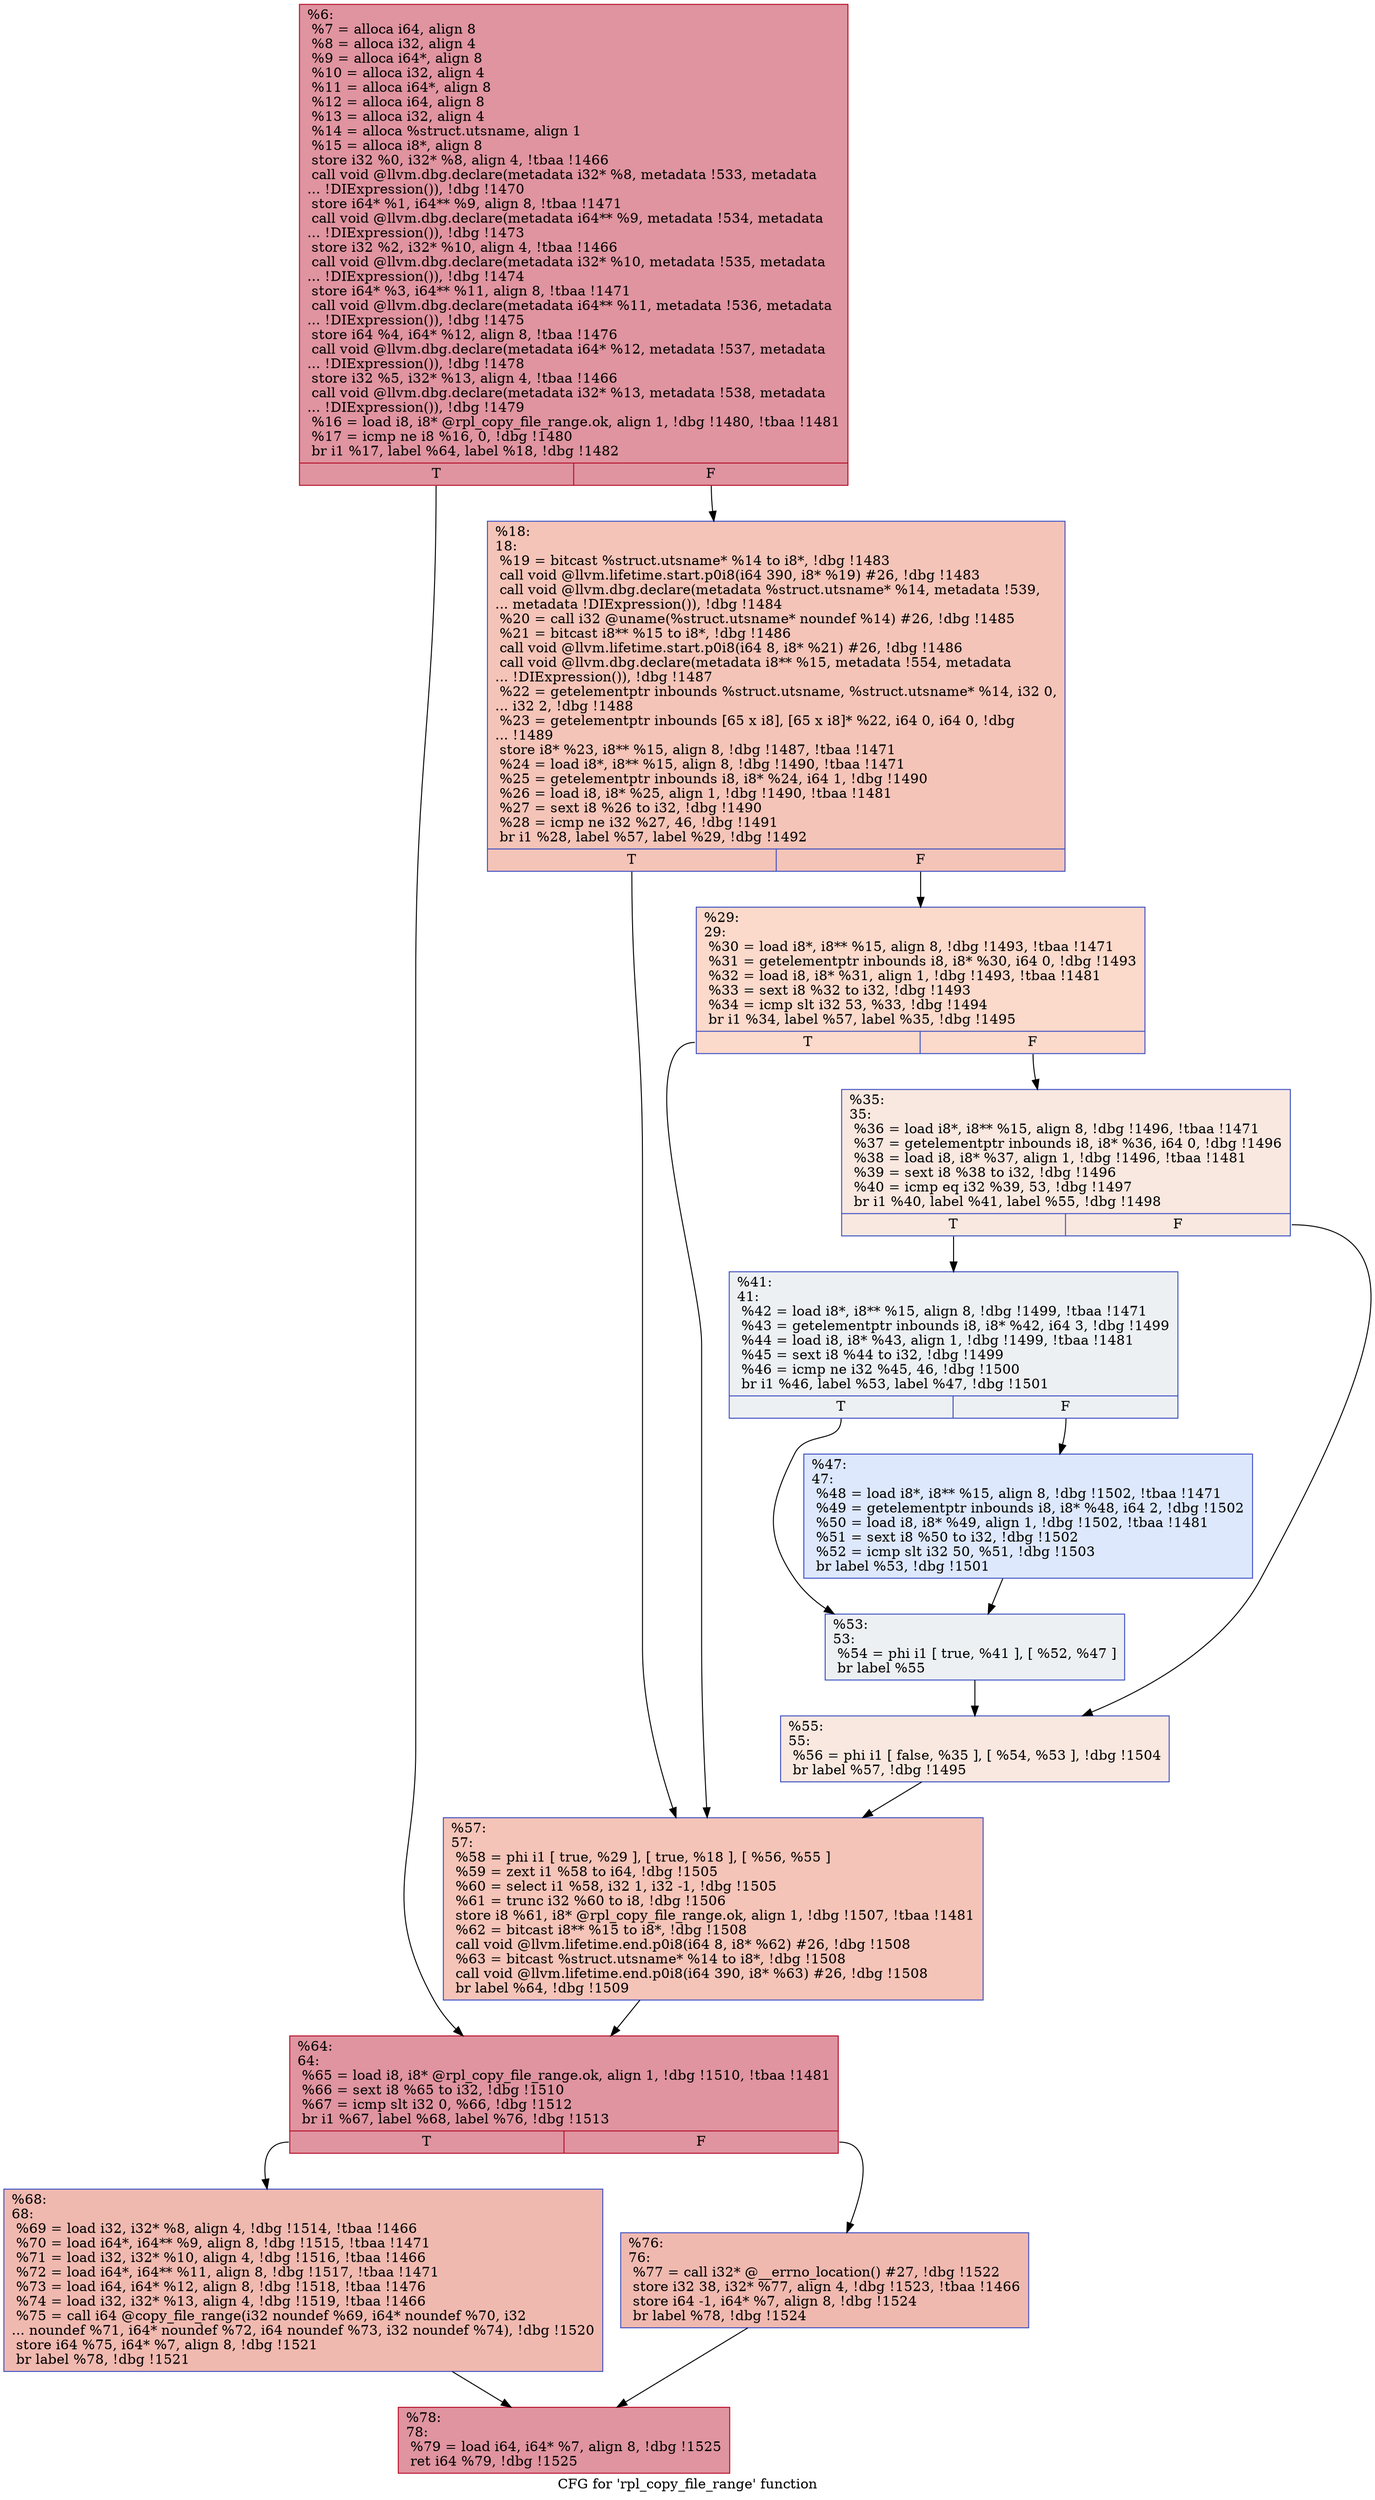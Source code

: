 digraph "CFG for 'rpl_copy_file_range' function" {
	label="CFG for 'rpl_copy_file_range' function";

	Node0xf983a0 [shape=record,color="#b70d28ff", style=filled, fillcolor="#b70d2870",label="{%6:\l  %7 = alloca i64, align 8\l  %8 = alloca i32, align 4\l  %9 = alloca i64*, align 8\l  %10 = alloca i32, align 4\l  %11 = alloca i64*, align 8\l  %12 = alloca i64, align 8\l  %13 = alloca i32, align 4\l  %14 = alloca %struct.utsname, align 1\l  %15 = alloca i8*, align 8\l  store i32 %0, i32* %8, align 4, !tbaa !1466\l  call void @llvm.dbg.declare(metadata i32* %8, metadata !533, metadata\l... !DIExpression()), !dbg !1470\l  store i64* %1, i64** %9, align 8, !tbaa !1471\l  call void @llvm.dbg.declare(metadata i64** %9, metadata !534, metadata\l... !DIExpression()), !dbg !1473\l  store i32 %2, i32* %10, align 4, !tbaa !1466\l  call void @llvm.dbg.declare(metadata i32* %10, metadata !535, metadata\l... !DIExpression()), !dbg !1474\l  store i64* %3, i64** %11, align 8, !tbaa !1471\l  call void @llvm.dbg.declare(metadata i64** %11, metadata !536, metadata\l... !DIExpression()), !dbg !1475\l  store i64 %4, i64* %12, align 8, !tbaa !1476\l  call void @llvm.dbg.declare(metadata i64* %12, metadata !537, metadata\l... !DIExpression()), !dbg !1478\l  store i32 %5, i32* %13, align 4, !tbaa !1466\l  call void @llvm.dbg.declare(metadata i32* %13, metadata !538, metadata\l... !DIExpression()), !dbg !1479\l  %16 = load i8, i8* @rpl_copy_file_range.ok, align 1, !dbg !1480, !tbaa !1481\l  %17 = icmp ne i8 %16, 0, !dbg !1480\l  br i1 %17, label %64, label %18, !dbg !1482\l|{<s0>T|<s1>F}}"];
	Node0xf983a0:s0 -> Node0xf98720;
	Node0xf983a0:s1 -> Node0xf984a0;
	Node0xf984a0 [shape=record,color="#3d50c3ff", style=filled, fillcolor="#e97a5f70",label="{%18:\l18:                                               \l  %19 = bitcast %struct.utsname* %14 to i8*, !dbg !1483\l  call void @llvm.lifetime.start.p0i8(i64 390, i8* %19) #26, !dbg !1483\l  call void @llvm.dbg.declare(metadata %struct.utsname* %14, metadata !539,\l... metadata !DIExpression()), !dbg !1484\l  %20 = call i32 @uname(%struct.utsname* noundef %14) #26, !dbg !1485\l  %21 = bitcast i8** %15 to i8*, !dbg !1486\l  call void @llvm.lifetime.start.p0i8(i64 8, i8* %21) #26, !dbg !1486\l  call void @llvm.dbg.declare(metadata i8** %15, metadata !554, metadata\l... !DIExpression()), !dbg !1487\l  %22 = getelementptr inbounds %struct.utsname, %struct.utsname* %14, i32 0,\l... i32 2, !dbg !1488\l  %23 = getelementptr inbounds [65 x i8], [65 x i8]* %22, i64 0, i64 0, !dbg\l... !1489\l  store i8* %23, i8** %15, align 8, !dbg !1487, !tbaa !1471\l  %24 = load i8*, i8** %15, align 8, !dbg !1490, !tbaa !1471\l  %25 = getelementptr inbounds i8, i8* %24, i64 1, !dbg !1490\l  %26 = load i8, i8* %25, align 1, !dbg !1490, !tbaa !1481\l  %27 = sext i8 %26 to i32, !dbg !1490\l  %28 = icmp ne i32 %27, 46, !dbg !1491\l  br i1 %28, label %57, label %29, !dbg !1492\l|{<s0>T|<s1>F}}"];
	Node0xf984a0:s0 -> Node0xf986d0;
	Node0xf984a0:s1 -> Node0xf984f0;
	Node0xf984f0 [shape=record,color="#3d50c3ff", style=filled, fillcolor="#f7a88970",label="{%29:\l29:                                               \l  %30 = load i8*, i8** %15, align 8, !dbg !1493, !tbaa !1471\l  %31 = getelementptr inbounds i8, i8* %30, i64 0, !dbg !1493\l  %32 = load i8, i8* %31, align 1, !dbg !1493, !tbaa !1481\l  %33 = sext i8 %32 to i32, !dbg !1493\l  %34 = icmp slt i32 53, %33, !dbg !1494\l  br i1 %34, label %57, label %35, !dbg !1495\l|{<s0>T|<s1>F}}"];
	Node0xf984f0:s0 -> Node0xf986d0;
	Node0xf984f0:s1 -> Node0xf98540;
	Node0xf98540 [shape=record,color="#3d50c3ff", style=filled, fillcolor="#f1ccb870",label="{%35:\l35:                                               \l  %36 = load i8*, i8** %15, align 8, !dbg !1496, !tbaa !1471\l  %37 = getelementptr inbounds i8, i8* %36, i64 0, !dbg !1496\l  %38 = load i8, i8* %37, align 1, !dbg !1496, !tbaa !1481\l  %39 = sext i8 %38 to i32, !dbg !1496\l  %40 = icmp eq i32 %39, 53, !dbg !1497\l  br i1 %40, label %41, label %55, !dbg !1498\l|{<s0>T|<s1>F}}"];
	Node0xf98540:s0 -> Node0xf98590;
	Node0xf98540:s1 -> Node0xf98680;
	Node0xf98590 [shape=record,color="#3d50c3ff", style=filled, fillcolor="#d6dce470",label="{%41:\l41:                                               \l  %42 = load i8*, i8** %15, align 8, !dbg !1499, !tbaa !1471\l  %43 = getelementptr inbounds i8, i8* %42, i64 3, !dbg !1499\l  %44 = load i8, i8* %43, align 1, !dbg !1499, !tbaa !1481\l  %45 = sext i8 %44 to i32, !dbg !1499\l  %46 = icmp ne i32 %45, 46, !dbg !1500\l  br i1 %46, label %53, label %47, !dbg !1501\l|{<s0>T|<s1>F}}"];
	Node0xf98590:s0 -> Node0xf98630;
	Node0xf98590:s1 -> Node0xf985e0;
	Node0xf985e0 [shape=record,color="#3d50c3ff", style=filled, fillcolor="#b2ccfb70",label="{%47:\l47:                                               \l  %48 = load i8*, i8** %15, align 8, !dbg !1502, !tbaa !1471\l  %49 = getelementptr inbounds i8, i8* %48, i64 2, !dbg !1502\l  %50 = load i8, i8* %49, align 1, !dbg !1502, !tbaa !1481\l  %51 = sext i8 %50 to i32, !dbg !1502\l  %52 = icmp slt i32 50, %51, !dbg !1503\l  br label %53, !dbg !1501\l}"];
	Node0xf985e0 -> Node0xf98630;
	Node0xf98630 [shape=record,color="#3d50c3ff", style=filled, fillcolor="#d6dce470",label="{%53:\l53:                                               \l  %54 = phi i1 [ true, %41 ], [ %52, %47 ]\l  br label %55\l}"];
	Node0xf98630 -> Node0xf98680;
	Node0xf98680 [shape=record,color="#3d50c3ff", style=filled, fillcolor="#f1ccb870",label="{%55:\l55:                                               \l  %56 = phi i1 [ false, %35 ], [ %54, %53 ], !dbg !1504\l  br label %57, !dbg !1495\l}"];
	Node0xf98680 -> Node0xf986d0;
	Node0xf986d0 [shape=record,color="#3d50c3ff", style=filled, fillcolor="#e97a5f70",label="{%57:\l57:                                               \l  %58 = phi i1 [ true, %29 ], [ true, %18 ], [ %56, %55 ]\l  %59 = zext i1 %58 to i64, !dbg !1505\l  %60 = select i1 %58, i32 1, i32 -1, !dbg !1505\l  %61 = trunc i32 %60 to i8, !dbg !1506\l  store i8 %61, i8* @rpl_copy_file_range.ok, align 1, !dbg !1507, !tbaa !1481\l  %62 = bitcast i8** %15 to i8*, !dbg !1508\l  call void @llvm.lifetime.end.p0i8(i64 8, i8* %62) #26, !dbg !1508\l  %63 = bitcast %struct.utsname* %14 to i8*, !dbg !1508\l  call void @llvm.lifetime.end.p0i8(i64 390, i8* %63) #26, !dbg !1508\l  br label %64, !dbg !1509\l}"];
	Node0xf986d0 -> Node0xf98720;
	Node0xf98720 [shape=record,color="#b70d28ff", style=filled, fillcolor="#b70d2870",label="{%64:\l64:                                               \l  %65 = load i8, i8* @rpl_copy_file_range.ok, align 1, !dbg !1510, !tbaa !1481\l  %66 = sext i8 %65 to i32, !dbg !1510\l  %67 = icmp slt i32 0, %66, !dbg !1512\l  br i1 %67, label %68, label %76, !dbg !1513\l|{<s0>T|<s1>F}}"];
	Node0xf98720:s0 -> Node0xf98770;
	Node0xf98720:s1 -> Node0xf987c0;
	Node0xf98770 [shape=record,color="#3d50c3ff", style=filled, fillcolor="#de614d70",label="{%68:\l68:                                               \l  %69 = load i32, i32* %8, align 4, !dbg !1514, !tbaa !1466\l  %70 = load i64*, i64** %9, align 8, !dbg !1515, !tbaa !1471\l  %71 = load i32, i32* %10, align 4, !dbg !1516, !tbaa !1466\l  %72 = load i64*, i64** %11, align 8, !dbg !1517, !tbaa !1471\l  %73 = load i64, i64* %12, align 8, !dbg !1518, !tbaa !1476\l  %74 = load i32, i32* %13, align 4, !dbg !1519, !tbaa !1466\l  %75 = call i64 @copy_file_range(i32 noundef %69, i64* noundef %70, i32\l... noundef %71, i64* noundef %72, i64 noundef %73, i32 noundef %74), !dbg !1520\l  store i64 %75, i64* %7, align 8, !dbg !1521\l  br label %78, !dbg !1521\l}"];
	Node0xf98770 -> Node0xf98810;
	Node0xf987c0 [shape=record,color="#3d50c3ff", style=filled, fillcolor="#de614d70",label="{%76:\l76:                                               \l  %77 = call i32* @__errno_location() #27, !dbg !1522\l  store i32 38, i32* %77, align 4, !dbg !1523, !tbaa !1466\l  store i64 -1, i64* %7, align 8, !dbg !1524\l  br label %78, !dbg !1524\l}"];
	Node0xf987c0 -> Node0xf98810;
	Node0xf98810 [shape=record,color="#b70d28ff", style=filled, fillcolor="#b70d2870",label="{%78:\l78:                                               \l  %79 = load i64, i64* %7, align 8, !dbg !1525\l  ret i64 %79, !dbg !1525\l}"];
}
